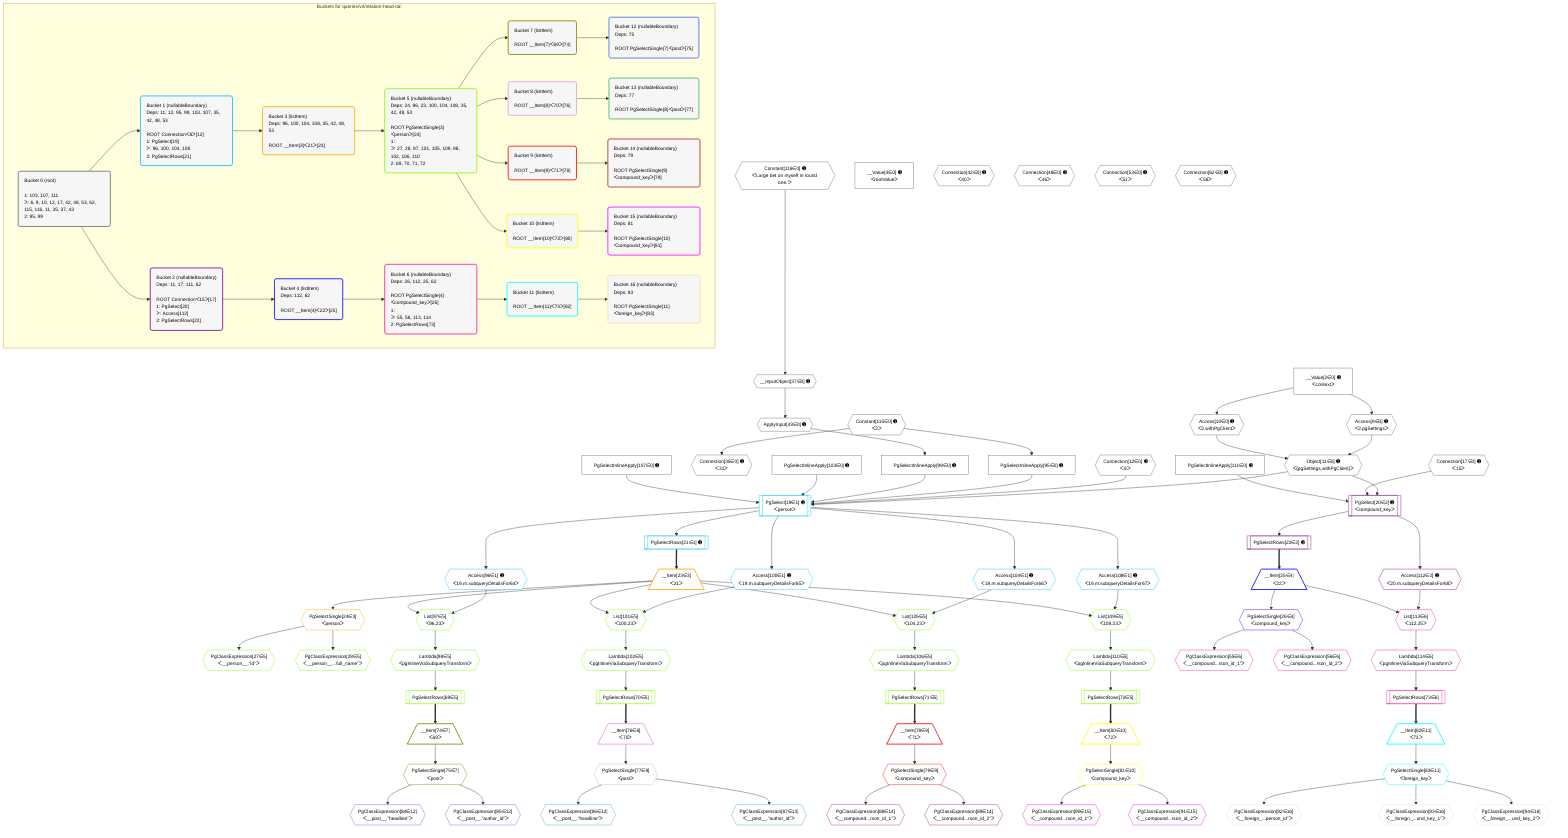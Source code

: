 %%{init: {'themeVariables': { 'fontSize': '12px'}}}%%
graph TD
    classDef path fill:#eee,stroke:#000,color:#000
    classDef plan fill:#fff,stroke-width:1px,color:#000
    classDef itemplan fill:#fff,stroke-width:2px,color:#000
    classDef unbatchedplan fill:#dff,stroke-width:1px,color:#000
    classDef sideeffectplan fill:#fcc,stroke-width:2px,color:#000
    classDef bucket fill:#f6f6f6,color:#000,stroke-width:2px,text-align:left

    subgraph "Buckets for queries/v4/relation-head-tail"
    Bucket0("Bucket 0 (root)<br /><br />1: 103, 107, 111<br />ᐳ: 6, 9, 10, 12, 17, 42, 48, 53, 62, 115, 116, 11, 35, 37, 43<br />2: 95, 99"):::bucket
    Bucket1("Bucket 1 (nullableBoundary)<br />Deps: 11, 12, 95, 99, 103, 107, 35, 42, 48, 53<br /><br />ROOT Connectionᐸ8ᐳ[12]<br />1: PgSelect[19]<br />ᐳ: 96, 100, 104, 108<br />2: PgSelectRows[21]"):::bucket
    Bucket2("Bucket 2 (nullableBoundary)<br />Deps: 11, 17, 111, 62<br /><br />ROOT Connectionᐸ15ᐳ[17]<br />1: PgSelect[20]<br />ᐳ: Access[112]<br />2: PgSelectRows[22]"):::bucket
    Bucket3("Bucket 3 (listItem)<br />Deps: 96, 100, 104, 108, 35, 42, 48, 53<br /><br />ROOT __Item{3}ᐸ21ᐳ[23]"):::bucket
    Bucket4("Bucket 4 (listItem)<br />Deps: 112, 62<br /><br />ROOT __Item{4}ᐸ22ᐳ[25]"):::bucket
    Bucket5("Bucket 5 (nullableBoundary)<br />Deps: 24, 96, 23, 100, 104, 108, 35, 42, 48, 53<br /><br />ROOT PgSelectSingle{3}ᐸpersonᐳ[24]<br />1: <br />ᐳ: 27, 28, 97, 101, 105, 109, 98, 102, 106, 110<br />2: 69, 70, 71, 72"):::bucket
    Bucket6("Bucket 6 (nullableBoundary)<br />Deps: 26, 112, 25, 62<br /><br />ROOT PgSelectSingle{4}ᐸcompound_keyᐳ[26]<br />1: <br />ᐳ: 55, 56, 113, 114<br />2: PgSelectRows[73]"):::bucket
    Bucket7("Bucket 7 (listItem)<br /><br />ROOT __Item{7}ᐸ69ᐳ[74]"):::bucket
    Bucket8("Bucket 8 (listItem)<br /><br />ROOT __Item{8}ᐸ70ᐳ[76]"):::bucket
    Bucket9("Bucket 9 (listItem)<br /><br />ROOT __Item{9}ᐸ71ᐳ[78]"):::bucket
    Bucket10("Bucket 10 (listItem)<br /><br />ROOT __Item{10}ᐸ72ᐳ[80]"):::bucket
    Bucket11("Bucket 11 (listItem)<br /><br />ROOT __Item{11}ᐸ73ᐳ[82]"):::bucket
    Bucket12("Bucket 12 (nullableBoundary)<br />Deps: 75<br /><br />ROOT PgSelectSingle{7}ᐸpostᐳ[75]"):::bucket
    Bucket13("Bucket 13 (nullableBoundary)<br />Deps: 77<br /><br />ROOT PgSelectSingle{8}ᐸpostᐳ[77]"):::bucket
    Bucket14("Bucket 14 (nullableBoundary)<br />Deps: 79<br /><br />ROOT PgSelectSingle{9}ᐸcompound_keyᐳ[79]"):::bucket
    Bucket15("Bucket 15 (nullableBoundary)<br />Deps: 81<br /><br />ROOT PgSelectSingle{10}ᐸcompound_keyᐳ[81]"):::bucket
    Bucket16("Bucket 16 (nullableBoundary)<br />Deps: 83<br /><br />ROOT PgSelectSingle{11}ᐸforeign_keyᐳ[83]"):::bucket
    end
    Bucket0 --> Bucket1 & Bucket2
    Bucket1 --> Bucket3
    Bucket2 --> Bucket4
    Bucket3 --> Bucket5
    Bucket4 --> Bucket6
    Bucket5 --> Bucket7 & Bucket8 & Bucket9 & Bucket10
    Bucket6 --> Bucket11
    Bucket7 --> Bucket12
    Bucket8 --> Bucket13
    Bucket9 --> Bucket14
    Bucket10 --> Bucket15
    Bucket11 --> Bucket16

    %% plan dependencies
    Object11{{"Object[11∈0] ➊<br />ᐸ{pgSettings,withPgClient}ᐳ"}}:::plan
    Access9{{"Access[9∈0] ➊<br />ᐸ2.pgSettingsᐳ"}}:::plan
    Access10{{"Access[10∈0] ➊<br />ᐸ2.withPgClientᐳ"}}:::plan
    Access9 & Access10 --> Object11
    __InputObject37{{"__InputObject[37∈0] ➊"}}:::plan
    Constant116{{"Constant[116∈0] ➊<br />ᐸ'Large bet on myself in round one.'ᐳ"}}:::plan
    Constant116 --> __InputObject37
    __Value2["__Value[2∈0] ➊<br />ᐸcontextᐳ"]:::plan
    __Value2 --> Access9
    __Value2 --> Access10
    Connection35{{"Connection[35∈0] ➊<br />ᐸ31ᐳ"}}:::plan
    Constant115{{"Constant[115∈0] ➊<br />ᐸ2ᐳ"}}:::plan
    Constant115 --> Connection35
    ApplyInput43{{"ApplyInput[43∈0] ➊"}}:::plan
    __InputObject37 --> ApplyInput43
    PgSelectInlineApply95["PgSelectInlineApply[95∈0] ➊"]:::plan
    Constant115 --> PgSelectInlineApply95
    PgSelectInlineApply99["PgSelectInlineApply[99∈0] ➊"]:::plan
    ApplyInput43 --> PgSelectInlineApply99
    __Value4["__Value[4∈0] ➊<br />ᐸrootValueᐳ"]:::plan
    Connection12{{"Connection[12∈0] ➊<br />ᐸ8ᐳ"}}:::plan
    Connection17{{"Connection[17∈0] ➊<br />ᐸ15ᐳ"}}:::plan
    Connection42{{"Connection[42∈0] ➊<br />ᐸ40ᐳ"}}:::plan
    Connection48{{"Connection[48∈0] ➊<br />ᐸ46ᐳ"}}:::plan
    Connection53{{"Connection[53∈0] ➊<br />ᐸ51ᐳ"}}:::plan
    Connection62{{"Connection[62∈0] ➊<br />ᐸ58ᐳ"}}:::plan
    PgSelectInlineApply103["PgSelectInlineApply[103∈0] ➊"]:::plan
    PgSelectInlineApply107["PgSelectInlineApply[107∈0] ➊"]:::plan
    PgSelectInlineApply111["PgSelectInlineApply[111∈0] ➊"]:::plan
    PgSelect19[["PgSelect[19∈1] ➊<br />ᐸpersonᐳ"]]:::plan
    Object11 & Connection12 & PgSelectInlineApply95 & PgSelectInlineApply99 & PgSelectInlineApply103 & PgSelectInlineApply107 --> PgSelect19
    PgSelectRows21[["PgSelectRows[21∈1] ➊"]]:::plan
    PgSelect19 --> PgSelectRows21
    Access96{{"Access[96∈1] ➊<br />ᐸ19.m.subqueryDetailsFor64ᐳ"}}:::plan
    PgSelect19 --> Access96
    Access100{{"Access[100∈1] ➊<br />ᐸ19.m.subqueryDetailsFor65ᐳ"}}:::plan
    PgSelect19 --> Access100
    Access104{{"Access[104∈1] ➊<br />ᐸ19.m.subqueryDetailsFor66ᐳ"}}:::plan
    PgSelect19 --> Access104
    Access108{{"Access[108∈1] ➊<br />ᐸ19.m.subqueryDetailsFor67ᐳ"}}:::plan
    PgSelect19 --> Access108
    PgSelect20[["PgSelect[20∈2] ➊<br />ᐸcompound_keyᐳ"]]:::plan
    Object11 & Connection17 & PgSelectInlineApply111 --> PgSelect20
    PgSelectRows22[["PgSelectRows[22∈2] ➊"]]:::plan
    PgSelect20 --> PgSelectRows22
    Access112{{"Access[112∈2] ➊<br />ᐸ20.m.subqueryDetailsFor68ᐳ"}}:::plan
    PgSelect20 --> Access112
    __Item23[/"__Item[23∈3]<br />ᐸ21ᐳ"\]:::itemplan
    PgSelectRows21 ==> __Item23
    PgSelectSingle24{{"PgSelectSingle[24∈3]<br />ᐸpersonᐳ"}}:::plan
    __Item23 --> PgSelectSingle24
    __Item25[/"__Item[25∈4]<br />ᐸ22ᐳ"\]:::itemplan
    PgSelectRows22 ==> __Item25
    PgSelectSingle26{{"PgSelectSingle[26∈4]<br />ᐸcompound_keyᐳ"}}:::plan
    __Item25 --> PgSelectSingle26
    List97{{"List[97∈5]<br />ᐸ96,23ᐳ"}}:::plan
    Access96 & __Item23 --> List97
    List101{{"List[101∈5]<br />ᐸ100,23ᐳ"}}:::plan
    Access100 & __Item23 --> List101
    List105{{"List[105∈5]<br />ᐸ104,23ᐳ"}}:::plan
    Access104 & __Item23 --> List105
    List109{{"List[109∈5]<br />ᐸ108,23ᐳ"}}:::plan
    Access108 & __Item23 --> List109
    PgClassExpression27{{"PgClassExpression[27∈5]<br />ᐸ__person__.”id”ᐳ"}}:::plan
    PgSelectSingle24 --> PgClassExpression27
    PgClassExpression28{{"PgClassExpression[28∈5]<br />ᐸ__person__...full_name”ᐳ"}}:::plan
    PgSelectSingle24 --> PgClassExpression28
    PgSelectRows69[["PgSelectRows[69∈5]"]]:::plan
    Lambda98{{"Lambda[98∈5]<br />ᐸpgInlineViaSubqueryTransformᐳ"}}:::plan
    Lambda98 --> PgSelectRows69
    PgSelectRows70[["PgSelectRows[70∈5]"]]:::plan
    Lambda102{{"Lambda[102∈5]<br />ᐸpgInlineViaSubqueryTransformᐳ"}}:::plan
    Lambda102 --> PgSelectRows70
    PgSelectRows71[["PgSelectRows[71∈5]"]]:::plan
    Lambda106{{"Lambda[106∈5]<br />ᐸpgInlineViaSubqueryTransformᐳ"}}:::plan
    Lambda106 --> PgSelectRows71
    PgSelectRows72[["PgSelectRows[72∈5]"]]:::plan
    Lambda110{{"Lambda[110∈5]<br />ᐸpgInlineViaSubqueryTransformᐳ"}}:::plan
    Lambda110 --> PgSelectRows72
    List97 --> Lambda98
    List101 --> Lambda102
    List105 --> Lambda106
    List109 --> Lambda110
    List113{{"List[113∈6]<br />ᐸ112,25ᐳ"}}:::plan
    Access112 & __Item25 --> List113
    PgClassExpression55{{"PgClassExpression[55∈6]<br />ᐸ__compound...rson_id_1”ᐳ"}}:::plan
    PgSelectSingle26 --> PgClassExpression55
    PgClassExpression56{{"PgClassExpression[56∈6]<br />ᐸ__compound...rson_id_2”ᐳ"}}:::plan
    PgSelectSingle26 --> PgClassExpression56
    PgSelectRows73[["PgSelectRows[73∈6]"]]:::plan
    Lambda114{{"Lambda[114∈6]<br />ᐸpgInlineViaSubqueryTransformᐳ"}}:::plan
    Lambda114 --> PgSelectRows73
    List113 --> Lambda114
    __Item74[/"__Item[74∈7]<br />ᐸ69ᐳ"\]:::itemplan
    PgSelectRows69 ==> __Item74
    PgSelectSingle75{{"PgSelectSingle[75∈7]<br />ᐸpostᐳ"}}:::plan
    __Item74 --> PgSelectSingle75
    __Item76[/"__Item[76∈8]<br />ᐸ70ᐳ"\]:::itemplan
    PgSelectRows70 ==> __Item76
    PgSelectSingle77{{"PgSelectSingle[77∈8]<br />ᐸpostᐳ"}}:::plan
    __Item76 --> PgSelectSingle77
    __Item78[/"__Item[78∈9]<br />ᐸ71ᐳ"\]:::itemplan
    PgSelectRows71 ==> __Item78
    PgSelectSingle79{{"PgSelectSingle[79∈9]<br />ᐸcompound_keyᐳ"}}:::plan
    __Item78 --> PgSelectSingle79
    __Item80[/"__Item[80∈10]<br />ᐸ72ᐳ"\]:::itemplan
    PgSelectRows72 ==> __Item80
    PgSelectSingle81{{"PgSelectSingle[81∈10]<br />ᐸcompound_keyᐳ"}}:::plan
    __Item80 --> PgSelectSingle81
    __Item82[/"__Item[82∈11]<br />ᐸ73ᐳ"\]:::itemplan
    PgSelectRows73 ==> __Item82
    PgSelectSingle83{{"PgSelectSingle[83∈11]<br />ᐸforeign_keyᐳ"}}:::plan
    __Item82 --> PgSelectSingle83
    PgClassExpression84{{"PgClassExpression[84∈12]<br />ᐸ__post__.”headline”ᐳ"}}:::plan
    PgSelectSingle75 --> PgClassExpression84
    PgClassExpression85{{"PgClassExpression[85∈12]<br />ᐸ__post__.”author_id”ᐳ"}}:::plan
    PgSelectSingle75 --> PgClassExpression85
    PgClassExpression86{{"PgClassExpression[86∈13]<br />ᐸ__post__.”headline”ᐳ"}}:::plan
    PgSelectSingle77 --> PgClassExpression86
    PgClassExpression87{{"PgClassExpression[87∈13]<br />ᐸ__post__.”author_id”ᐳ"}}:::plan
    PgSelectSingle77 --> PgClassExpression87
    PgClassExpression88{{"PgClassExpression[88∈14]<br />ᐸ__compound...rson_id_1”ᐳ"}}:::plan
    PgSelectSingle79 --> PgClassExpression88
    PgClassExpression89{{"PgClassExpression[89∈14]<br />ᐸ__compound...rson_id_2”ᐳ"}}:::plan
    PgSelectSingle79 --> PgClassExpression89
    PgClassExpression90{{"PgClassExpression[90∈15]<br />ᐸ__compound...rson_id_1”ᐳ"}}:::plan
    PgSelectSingle81 --> PgClassExpression90
    PgClassExpression91{{"PgClassExpression[91∈15]<br />ᐸ__compound...rson_id_2”ᐳ"}}:::plan
    PgSelectSingle81 --> PgClassExpression91
    PgClassExpression92{{"PgClassExpression[92∈16]<br />ᐸ__foreign_...person_id”ᐳ"}}:::plan
    PgSelectSingle83 --> PgClassExpression92
    PgClassExpression93{{"PgClassExpression[93∈16]<br />ᐸ__foreign_...und_key_1”ᐳ"}}:::plan
    PgSelectSingle83 --> PgClassExpression93
    PgClassExpression94{{"PgClassExpression[94∈16]<br />ᐸ__foreign_...und_key_2”ᐳ"}}:::plan
    PgSelectSingle83 --> PgClassExpression94

    %% define steps
    classDef bucket0 stroke:#696969
    class Bucket0,__Value2,__Value4,Access9,Access10,Object11,Connection12,Connection17,Connection35,__InputObject37,Connection42,ApplyInput43,Connection48,Connection53,Connection62,PgSelectInlineApply95,PgSelectInlineApply99,PgSelectInlineApply103,PgSelectInlineApply107,PgSelectInlineApply111,Constant115,Constant116 bucket0
    classDef bucket1 stroke:#00bfff
    class Bucket1,PgSelect19,PgSelectRows21,Access96,Access100,Access104,Access108 bucket1
    classDef bucket2 stroke:#7f007f
    class Bucket2,PgSelect20,PgSelectRows22,Access112 bucket2
    classDef bucket3 stroke:#ffa500
    class Bucket3,__Item23,PgSelectSingle24 bucket3
    classDef bucket4 stroke:#0000ff
    class Bucket4,__Item25,PgSelectSingle26 bucket4
    classDef bucket5 stroke:#7fff00
    class Bucket5,PgClassExpression27,PgClassExpression28,PgSelectRows69,PgSelectRows70,PgSelectRows71,PgSelectRows72,List97,Lambda98,List101,Lambda102,List105,Lambda106,List109,Lambda110 bucket5
    classDef bucket6 stroke:#ff1493
    class Bucket6,PgClassExpression55,PgClassExpression56,PgSelectRows73,List113,Lambda114 bucket6
    classDef bucket7 stroke:#808000
    class Bucket7,__Item74,PgSelectSingle75 bucket7
    classDef bucket8 stroke:#dda0dd
    class Bucket8,__Item76,PgSelectSingle77 bucket8
    classDef bucket9 stroke:#ff0000
    class Bucket9,__Item78,PgSelectSingle79 bucket9
    classDef bucket10 stroke:#ffff00
    class Bucket10,__Item80,PgSelectSingle81 bucket10
    classDef bucket11 stroke:#00ffff
    class Bucket11,__Item82,PgSelectSingle83 bucket11
    classDef bucket12 stroke:#4169e1
    class Bucket12,PgClassExpression84,PgClassExpression85 bucket12
    classDef bucket13 stroke:#3cb371
    class Bucket13,PgClassExpression86,PgClassExpression87 bucket13
    classDef bucket14 stroke:#a52a2a
    class Bucket14,PgClassExpression88,PgClassExpression89 bucket14
    classDef bucket15 stroke:#ff00ff
    class Bucket15,PgClassExpression90,PgClassExpression91 bucket15
    classDef bucket16 stroke:#f5deb3
    class Bucket16,PgClassExpression92,PgClassExpression93,PgClassExpression94 bucket16